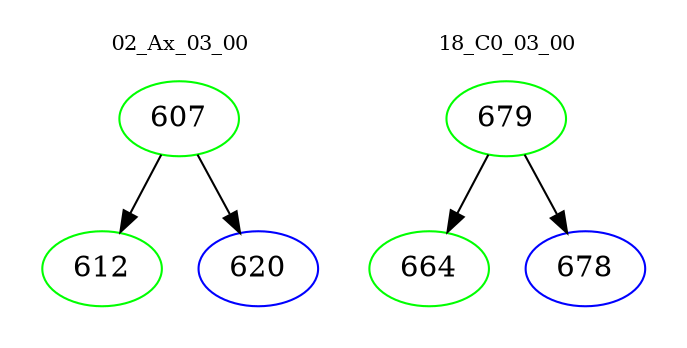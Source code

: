 digraph{
subgraph cluster_0 {
color = white
label = "02_Ax_03_00";
fontsize=10;
T0_607 [label="607", color="green"]
T0_607 -> T0_612 [color="black"]
T0_612 [label="612", color="green"]
T0_607 -> T0_620 [color="black"]
T0_620 [label="620", color="blue"]
}
subgraph cluster_1 {
color = white
label = "18_C0_03_00";
fontsize=10;
T1_679 [label="679", color="green"]
T1_679 -> T1_664 [color="black"]
T1_664 [label="664", color="green"]
T1_679 -> T1_678 [color="black"]
T1_678 [label="678", color="blue"]
}
}
